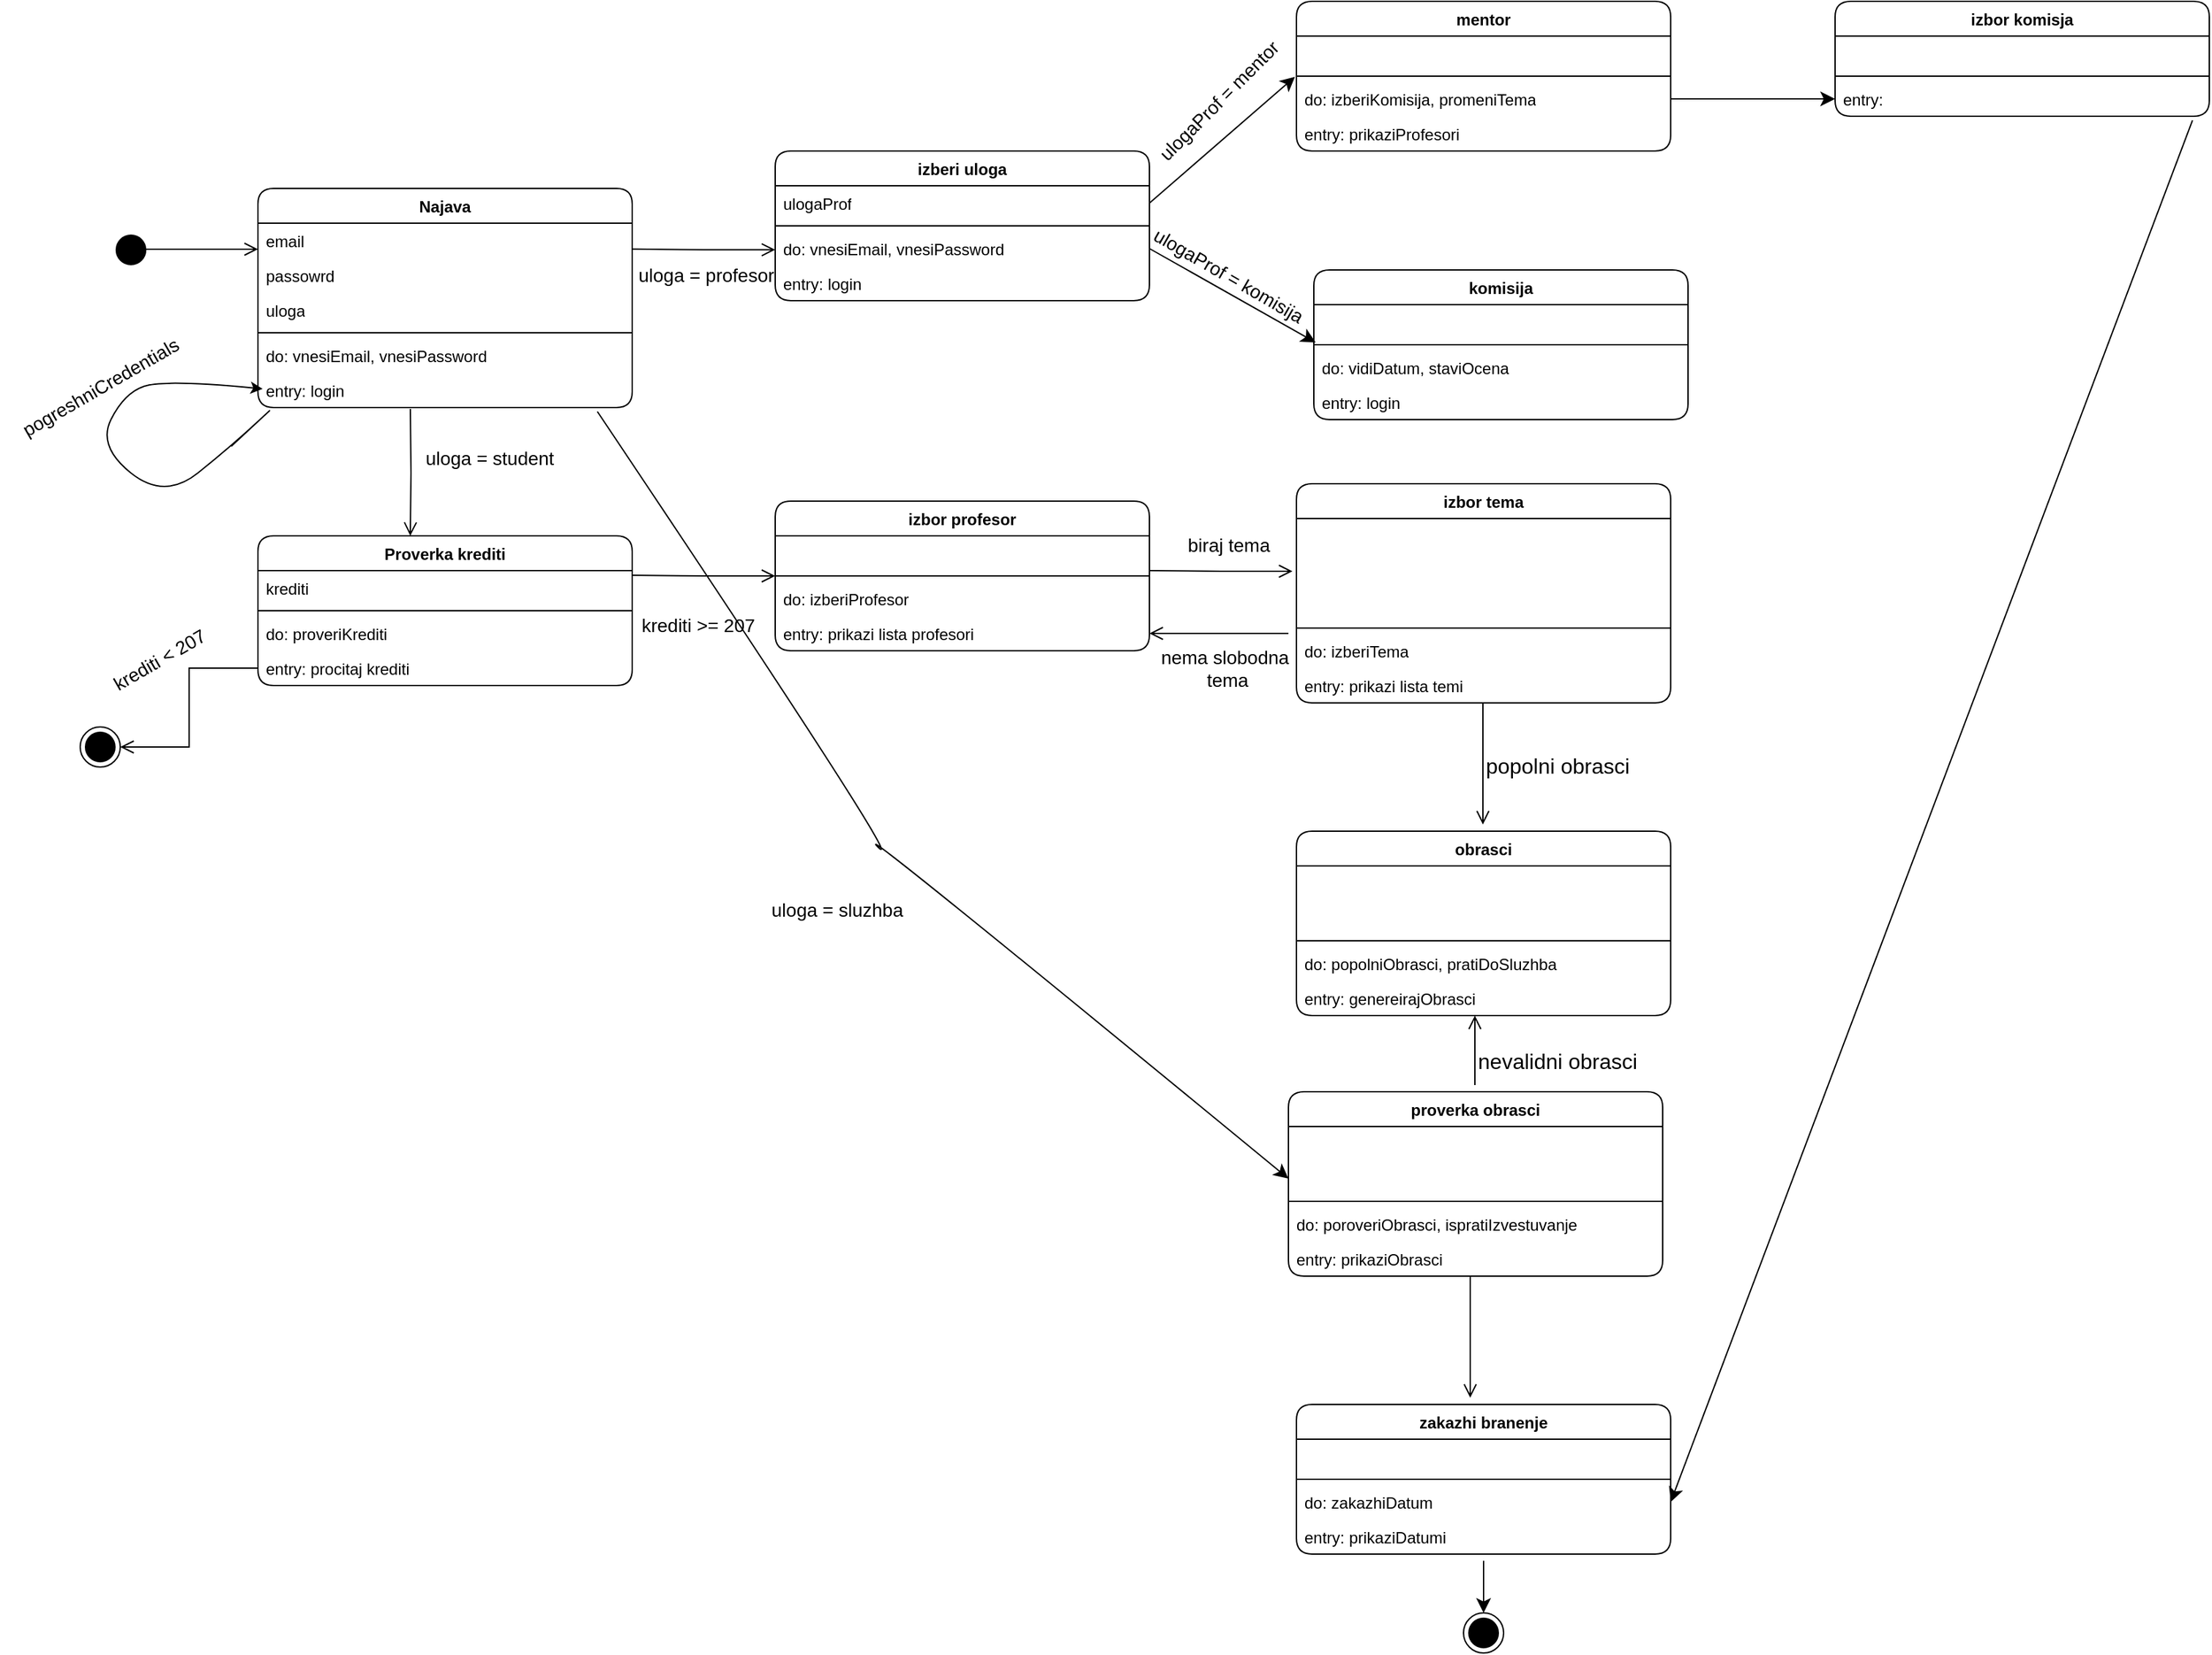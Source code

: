 <mxfile version="26.1.2">
  <diagram name="Page-1" id="0AKVcYbRRuuevLQ__fyt">
    <mxGraphModel dx="2593" dy="1393" grid="1" gridSize="13" guides="1" tooltips="1" connect="1" arrows="1" fold="1" page="0" pageScale="1" pageWidth="850" pageHeight="1100" math="0" shadow="0">
      <root>
        <mxCell id="0" />
        <mxCell id="1" parent="0" />
        <mxCell id="V9heyApbQKxrbfZ2U7eS-2" value="Najava" style="swimlane;fontStyle=1;align=center;verticalAlign=top;childLayout=stackLayout;horizontal=1;startSize=26;horizontalStack=0;resizeParent=1;resizeParentMax=0;resizeLast=0;collapsible=1;marginBottom=0;whiteSpace=wrap;html=1;rounded=1;swimlaneLine=1;labelBackgroundColor=none;" vertex="1" parent="1">
          <mxGeometry x="-296" y="-65" width="280" height="164" as="geometry" />
        </mxCell>
        <mxCell id="V9heyApbQKxrbfZ2U7eS-3" value="email&lt;div&gt;&lt;br&gt;&lt;/div&gt;" style="text;strokeColor=none;fillColor=none;align=left;verticalAlign=top;spacingLeft=4;spacingRight=4;overflow=hidden;rotatable=0;points=[[0,0.5],[1,0.5]];portConstraint=eastwest;whiteSpace=wrap;html=1;labelBackgroundColor=none;" vertex="1" parent="V9heyApbQKxrbfZ2U7eS-2">
          <mxGeometry y="26" width="280" height="26" as="geometry" />
        </mxCell>
        <mxCell id="V9heyApbQKxrbfZ2U7eS-4" value="passowrd" style="text;strokeColor=none;fillColor=none;align=left;verticalAlign=top;spacingLeft=4;spacingRight=4;overflow=hidden;rotatable=0;points=[[0,0.5],[1,0.5]];portConstraint=eastwest;whiteSpace=wrap;html=1;labelBackgroundColor=none;" vertex="1" parent="V9heyApbQKxrbfZ2U7eS-2">
          <mxGeometry y="52" width="280" height="26" as="geometry" />
        </mxCell>
        <mxCell id="V9heyApbQKxrbfZ2U7eS-18" value="uloga" style="text;strokeColor=none;fillColor=none;align=left;verticalAlign=top;spacingLeft=4;spacingRight=4;overflow=hidden;rotatable=0;points=[[0,0.5],[1,0.5]];portConstraint=eastwest;whiteSpace=wrap;html=1;labelBackgroundColor=none;" vertex="1" parent="V9heyApbQKxrbfZ2U7eS-2">
          <mxGeometry y="78" width="280" height="26" as="geometry" />
        </mxCell>
        <mxCell id="V9heyApbQKxrbfZ2U7eS-5" value="" style="line;strokeWidth=1;fillColor=none;align=left;verticalAlign=middle;spacingTop=-1;spacingLeft=3;spacingRight=3;rotatable=0;labelPosition=right;points=[];portConstraint=eastwest;labelBackgroundColor=none;" vertex="1" parent="V9heyApbQKxrbfZ2U7eS-2">
          <mxGeometry y="104" width="280" height="8" as="geometry" />
        </mxCell>
        <mxCell id="V9heyApbQKxrbfZ2U7eS-6" value="do: vnesiEmail, vnesiPassword&lt;div&gt;&lt;br&gt;&lt;/div&gt;" style="text;strokeColor=none;fillColor=none;align=left;verticalAlign=top;spacingLeft=4;spacingRight=4;overflow=hidden;rotatable=0;points=[[0,0.5],[1,0.5]];portConstraint=eastwest;whiteSpace=wrap;html=1;labelBackgroundColor=none;" vertex="1" parent="V9heyApbQKxrbfZ2U7eS-2">
          <mxGeometry y="112" width="280" height="26" as="geometry" />
        </mxCell>
        <mxCell id="V9heyApbQKxrbfZ2U7eS-7" value="&lt;div&gt;entry: login&lt;/div&gt;" style="text;strokeColor=none;fillColor=none;align=left;verticalAlign=top;spacingLeft=4;spacingRight=4;overflow=hidden;rotatable=0;points=[[0,0.5],[1,0.5]];portConstraint=eastwest;whiteSpace=wrap;html=1;labelBackgroundColor=none;" vertex="1" parent="V9heyApbQKxrbfZ2U7eS-2">
          <mxGeometry y="138" width="280" height="26" as="geometry" />
        </mxCell>
        <mxCell id="V9heyApbQKxrbfZ2U7eS-8" value="" style="ellipse;html=1;shape=startState;rounded=15;align=center;verticalAlign=top;fontFamily=Helvetica;fontSize=12;fontStyle=1;labelBackgroundColor=none;fillColor=light-dark(#000000, #ffffff);" vertex="1" parent="1">
          <mxGeometry x="-406" y="-34" width="30" height="30" as="geometry" />
        </mxCell>
        <mxCell id="V9heyApbQKxrbfZ2U7eS-9" value="" style="edgeStyle=orthogonalEdgeStyle;html=1;verticalAlign=bottom;endArrow=open;endSize=8;rounded=0;fontFamily=Helvetica;fontSize=12;fontColor=default;fontStyle=1;labelBackgroundColor=none;" edge="1" parent="1">
          <mxGeometry relative="1" as="geometry">
            <mxPoint x="-296" y="-19.5" as="targetPoint" />
            <mxPoint x="-381" y="-19.5" as="sourcePoint" />
          </mxGeometry>
        </mxCell>
        <mxCell id="V9heyApbQKxrbfZ2U7eS-10" value="" style="curved=1;endArrow=classic;html=1;rounded=0;" edge="1" parent="1">
          <mxGeometry width="50" height="50" relative="1" as="geometry">
            <mxPoint x="-316" y="128" as="sourcePoint" />
            <mxPoint x="-292.5" y="85" as="targetPoint" />
            <Array as="points">
              <mxPoint x="-273" y="88" />
              <mxPoint x="-316" y="128" />
              <mxPoint x="-366" y="168" />
              <mxPoint x="-416" y="128" />
              <mxPoint x="-396" y="88" />
              <mxPoint x="-366" y="78" />
            </Array>
          </mxGeometry>
        </mxCell>
        <mxCell id="V9heyApbQKxrbfZ2U7eS-11" value="pogreshniCredentials" style="text;html=1;align=center;verticalAlign=middle;resizable=0;points=[];autosize=1;strokeColor=none;fillColor=none;rotation=-30;fontSize=14;" vertex="1" parent="1">
          <mxGeometry x="-492" y="71" width="156" height="26" as="geometry" />
        </mxCell>
        <mxCell id="V9heyApbQKxrbfZ2U7eS-12" value="Proverka krediti" style="swimlane;fontStyle=1;align=center;verticalAlign=top;childLayout=stackLayout;horizontal=1;startSize=26;horizontalStack=0;resizeParent=1;resizeParentMax=0;resizeLast=0;collapsible=1;marginBottom=0;whiteSpace=wrap;html=1;rounded=1;swimlaneLine=1;labelBackgroundColor=none;" vertex="1" parent="1">
          <mxGeometry x="-296" y="195" width="280" height="112" as="geometry" />
        </mxCell>
        <mxCell id="V9heyApbQKxrbfZ2U7eS-13" value="&lt;div&gt;krediti&lt;/div&gt;" style="text;strokeColor=none;fillColor=none;align=left;verticalAlign=top;spacingLeft=4;spacingRight=4;overflow=hidden;rotatable=0;points=[[0,0.5],[1,0.5]];portConstraint=eastwest;whiteSpace=wrap;html=1;labelBackgroundColor=none;" vertex="1" parent="V9heyApbQKxrbfZ2U7eS-12">
          <mxGeometry y="26" width="280" height="26" as="geometry" />
        </mxCell>
        <mxCell id="V9heyApbQKxrbfZ2U7eS-15" value="" style="line;strokeWidth=1;fillColor=none;align=left;verticalAlign=middle;spacingTop=-1;spacingLeft=3;spacingRight=3;rotatable=0;labelPosition=right;points=[];portConstraint=eastwest;labelBackgroundColor=none;" vertex="1" parent="V9heyApbQKxrbfZ2U7eS-12">
          <mxGeometry y="52" width="280" height="8" as="geometry" />
        </mxCell>
        <mxCell id="V9heyApbQKxrbfZ2U7eS-16" value="do: proveriKrediti&lt;div&gt;&lt;br&gt;&lt;/div&gt;" style="text;strokeColor=none;fillColor=none;align=left;verticalAlign=top;spacingLeft=4;spacingRight=4;overflow=hidden;rotatable=0;points=[[0,0.5],[1,0.5]];portConstraint=eastwest;whiteSpace=wrap;html=1;labelBackgroundColor=none;" vertex="1" parent="V9heyApbQKxrbfZ2U7eS-12">
          <mxGeometry y="60" width="280" height="26" as="geometry" />
        </mxCell>
        <mxCell id="V9heyApbQKxrbfZ2U7eS-17" value="&lt;div&gt;entry: procitaj krediti&amp;nbsp;&lt;/div&gt;&lt;div&gt;&lt;br&gt;&lt;/div&gt;" style="text;strokeColor=none;fillColor=none;align=left;verticalAlign=top;spacingLeft=4;spacingRight=4;overflow=hidden;rotatable=0;points=[[0,0.5],[1,0.5]];portConstraint=eastwest;whiteSpace=wrap;html=1;labelBackgroundColor=none;" vertex="1" parent="V9heyApbQKxrbfZ2U7eS-12">
          <mxGeometry y="86" width="280" height="26" as="geometry" />
        </mxCell>
        <mxCell id="V9heyApbQKxrbfZ2U7eS-21" value="uloga = student" style="text;html=1;align=center;verticalAlign=middle;resizable=0;points=[];autosize=1;strokeColor=none;fillColor=none;fontSize=14;" vertex="1" parent="1">
          <mxGeometry x="-188" y="124" width="130" height="26" as="geometry" />
        </mxCell>
        <mxCell id="V9heyApbQKxrbfZ2U7eS-22" value="" style="ellipse;html=1;shape=endState;fillColor=#000000;strokeColor=default;" vertex="1" parent="1">
          <mxGeometry x="-429" y="338" width="30" height="30" as="geometry" />
        </mxCell>
        <mxCell id="V9heyApbQKxrbfZ2U7eS-23" value="" style="edgeStyle=orthogonalEdgeStyle;html=1;verticalAlign=bottom;endArrow=open;endSize=8;rounded=0;fontFamily=Helvetica;fontSize=12;fontColor=default;fontStyle=1;labelBackgroundColor=none;entryX=0.407;entryY=0;entryDx=0;entryDy=0;entryPerimeter=0;" edge="1" parent="1" target="V9heyApbQKxrbfZ2U7eS-12">
          <mxGeometry relative="1" as="geometry">
            <mxPoint x="-182" y="169" as="targetPoint" />
            <mxPoint x="-182" y="100" as="sourcePoint" />
          </mxGeometry>
        </mxCell>
        <mxCell id="V9heyApbQKxrbfZ2U7eS-25" value="" style="edgeStyle=orthogonalEdgeStyle;html=1;verticalAlign=bottom;endArrow=open;endSize=8;rounded=0;fontFamily=Helvetica;fontSize=12;fontColor=default;fontStyle=1;labelBackgroundColor=none;entryX=1;entryY=0.5;entryDx=0;entryDy=0;exitX=0;exitY=0.5;exitDx=0;exitDy=0;" edge="1" parent="1" source="V9heyApbQKxrbfZ2U7eS-17" target="V9heyApbQKxrbfZ2U7eS-22">
          <mxGeometry relative="1" as="geometry">
            <mxPoint x="-356" y="351" as="targetPoint" />
            <mxPoint x="-356" y="247" as="sourcePoint" />
          </mxGeometry>
        </mxCell>
        <mxCell id="V9heyApbQKxrbfZ2U7eS-26" value="krediti &amp;lt; 207" style="text;html=1;align=center;verticalAlign=middle;resizable=0;points=[];autosize=1;strokeColor=none;fillColor=none;fontSize=14;rotation=-30;" vertex="1" parent="1">
          <mxGeometry x="-422" y="275" width="104" height="26" as="geometry" />
        </mxCell>
        <mxCell id="V9heyApbQKxrbfZ2U7eS-27" value="izbor profesor" style="swimlane;fontStyle=1;align=center;verticalAlign=top;childLayout=stackLayout;horizontal=1;startSize=26;horizontalStack=0;resizeParent=1;resizeParentMax=0;resizeLast=0;collapsible=1;marginBottom=0;whiteSpace=wrap;html=1;rounded=1;swimlaneLine=1;labelBackgroundColor=none;" vertex="1" parent="1">
          <mxGeometry x="91" y="169" width="280" height="112" as="geometry" />
        </mxCell>
        <mxCell id="V9heyApbQKxrbfZ2U7eS-29" value="&amp;nbsp; &amp;nbsp; &amp;nbsp; &amp;nbsp; &amp;nbsp; &amp;nbsp; &amp;nbsp; &amp;nbsp; &amp;nbsp; &amp;nbsp; &amp;nbsp; &amp;nbsp; &amp;nbsp; &amp;nbsp; &amp;nbsp; &amp;nbsp; &amp;nbsp; &amp;nbsp; &amp;nbsp; &amp;nbsp; &amp;nbsp; &amp;nbsp; &amp;nbsp; &amp;nbsp; &amp;nbsp; &amp;nbsp; &amp;nbsp; &amp;nbsp;" style="text;strokeColor=none;fillColor=none;align=left;verticalAlign=top;spacingLeft=4;spacingRight=4;overflow=hidden;rotatable=0;points=[[0,0.5],[1,0.5]];portConstraint=eastwest;whiteSpace=wrap;html=1;labelBackgroundColor=none;" vertex="1" parent="V9heyApbQKxrbfZ2U7eS-27">
          <mxGeometry y="26" width="280" height="26" as="geometry" />
        </mxCell>
        <mxCell id="V9heyApbQKxrbfZ2U7eS-31" value="" style="line;strokeWidth=1;fillColor=none;align=left;verticalAlign=middle;spacingTop=-1;spacingLeft=3;spacingRight=3;rotatable=0;labelPosition=right;points=[];portConstraint=eastwest;labelBackgroundColor=none;" vertex="1" parent="V9heyApbQKxrbfZ2U7eS-27">
          <mxGeometry y="52" width="280" height="8" as="geometry" />
        </mxCell>
        <mxCell id="V9heyApbQKxrbfZ2U7eS-32" value="do: izberiProfesor&lt;div&gt;&lt;br&gt;&lt;/div&gt;" style="text;strokeColor=none;fillColor=none;align=left;verticalAlign=top;spacingLeft=4;spacingRight=4;overflow=hidden;rotatable=0;points=[[0,0.5],[1,0.5]];portConstraint=eastwest;whiteSpace=wrap;html=1;labelBackgroundColor=none;" vertex="1" parent="V9heyApbQKxrbfZ2U7eS-27">
          <mxGeometry y="60" width="280" height="26" as="geometry" />
        </mxCell>
        <mxCell id="V9heyApbQKxrbfZ2U7eS-33" value="&lt;div&gt;entry: prikazi lista profesori&lt;/div&gt;" style="text;strokeColor=none;fillColor=none;align=left;verticalAlign=top;spacingLeft=4;spacingRight=4;overflow=hidden;rotatable=0;points=[[0,0.5],[1,0.5]];portConstraint=eastwest;whiteSpace=wrap;html=1;labelBackgroundColor=none;" vertex="1" parent="V9heyApbQKxrbfZ2U7eS-27">
          <mxGeometry y="86" width="280" height="26" as="geometry" />
        </mxCell>
        <mxCell id="V9heyApbQKxrbfZ2U7eS-35" value="" style="edgeStyle=orthogonalEdgeStyle;html=1;verticalAlign=bottom;endArrow=open;endSize=8;rounded=0;fontFamily=Helvetica;fontSize=12;fontColor=default;fontStyle=1;labelBackgroundColor=none;" edge="1" parent="1">
          <mxGeometry relative="1" as="geometry">
            <mxPoint x="91" y="225" as="targetPoint" />
            <mxPoint x="-16" y="224.5" as="sourcePoint" />
          </mxGeometry>
        </mxCell>
        <mxCell id="V9heyApbQKxrbfZ2U7eS-37" value="izbor tema" style="swimlane;fontStyle=1;align=center;verticalAlign=top;childLayout=stackLayout;horizontal=1;startSize=26;horizontalStack=0;resizeParent=1;resizeParentMax=0;resizeLast=0;collapsible=1;marginBottom=0;whiteSpace=wrap;html=1;rounded=1;swimlaneLine=1;labelBackgroundColor=none;" vertex="1" parent="1">
          <mxGeometry x="481" y="156" width="280" height="164" as="geometry" />
        </mxCell>
        <mxCell id="V9heyApbQKxrbfZ2U7eS-38" value="&lt;div&gt;&amp;nbsp; &amp;nbsp; &amp;nbsp; &amp;nbsp; &amp;nbsp; &amp;nbsp; &amp;nbsp; &amp;nbsp; &amp;nbsp; &amp;nbsp; &amp;nbsp; &amp;nbsp; &amp;nbsp; &amp;nbsp; &amp;nbsp; &amp;nbsp; &amp;nbsp; &amp;nbsp; &amp;nbsp;&lt;/div&gt;" style="text;strokeColor=none;fillColor=none;align=left;verticalAlign=top;spacingLeft=4;spacingRight=4;overflow=hidden;rotatable=0;points=[[0,0.5],[1,0.5]];portConstraint=eastwest;whiteSpace=wrap;html=1;labelBackgroundColor=none;" vertex="1" parent="V9heyApbQKxrbfZ2U7eS-37">
          <mxGeometry y="26" width="280" height="26" as="geometry" />
        </mxCell>
        <mxCell id="V9heyApbQKxrbfZ2U7eS-39" value="&amp;nbsp; &amp;nbsp; &amp;nbsp; &amp;nbsp; &amp;nbsp; &amp;nbsp; &amp;nbsp; &amp;nbsp; &amp;nbsp; &amp;nbsp; &amp;nbsp; &amp;nbsp; &amp;nbsp; &amp;nbsp; &amp;nbsp; &amp;nbsp; &amp;nbsp; &amp;nbsp;&amp;nbsp;" style="text;strokeColor=none;fillColor=none;align=left;verticalAlign=top;spacingLeft=4;spacingRight=4;overflow=hidden;rotatable=0;points=[[0,0.5],[1,0.5]];portConstraint=eastwest;whiteSpace=wrap;html=1;labelBackgroundColor=none;" vertex="1" parent="V9heyApbQKxrbfZ2U7eS-37">
          <mxGeometry y="52" width="280" height="26" as="geometry" />
        </mxCell>
        <mxCell id="V9heyApbQKxrbfZ2U7eS-43" value="&amp;nbsp; &amp;nbsp; &amp;nbsp; &amp;nbsp; &amp;nbsp; &amp;nbsp; &amp;nbsp; &amp;nbsp; &amp;nbsp; &amp;nbsp; &amp;nbsp; &amp;nbsp; &amp;nbsp; &amp;nbsp; &amp;nbsp;" style="text;strokeColor=none;fillColor=none;align=left;verticalAlign=top;spacingLeft=4;spacingRight=4;overflow=hidden;rotatable=0;points=[[0,0.5],[1,0.5]];portConstraint=eastwest;whiteSpace=wrap;html=1;labelBackgroundColor=none;" vertex="1" parent="V9heyApbQKxrbfZ2U7eS-37">
          <mxGeometry y="78" width="280" height="26" as="geometry" />
        </mxCell>
        <mxCell id="V9heyApbQKxrbfZ2U7eS-40" value="" style="line;strokeWidth=1;fillColor=none;align=left;verticalAlign=middle;spacingTop=-1;spacingLeft=3;spacingRight=3;rotatable=0;labelPosition=right;points=[];portConstraint=eastwest;labelBackgroundColor=none;" vertex="1" parent="V9heyApbQKxrbfZ2U7eS-37">
          <mxGeometry y="104" width="280" height="8" as="geometry" />
        </mxCell>
        <mxCell id="V9heyApbQKxrbfZ2U7eS-41" value="do: izberiTema&lt;div&gt;&lt;br&gt;&lt;/div&gt;" style="text;strokeColor=none;fillColor=none;align=left;verticalAlign=top;spacingLeft=4;spacingRight=4;overflow=hidden;rotatable=0;points=[[0,0.5],[1,0.5]];portConstraint=eastwest;whiteSpace=wrap;html=1;labelBackgroundColor=none;" vertex="1" parent="V9heyApbQKxrbfZ2U7eS-37">
          <mxGeometry y="112" width="280" height="26" as="geometry" />
        </mxCell>
        <mxCell id="V9heyApbQKxrbfZ2U7eS-42" value="&lt;div&gt;entry: prikazi lista temi&lt;/div&gt;" style="text;strokeColor=none;fillColor=none;align=left;verticalAlign=top;spacingLeft=4;spacingRight=4;overflow=hidden;rotatable=0;points=[[0,0.5],[1,0.5]];portConstraint=eastwest;whiteSpace=wrap;html=1;labelBackgroundColor=none;" vertex="1" parent="V9heyApbQKxrbfZ2U7eS-37">
          <mxGeometry y="138" width="280" height="26" as="geometry" />
        </mxCell>
        <mxCell id="V9heyApbQKxrbfZ2U7eS-44" value="" style="edgeStyle=orthogonalEdgeStyle;html=1;verticalAlign=bottom;endArrow=open;endSize=8;rounded=0;fontFamily=Helvetica;fontSize=12;fontColor=default;fontStyle=1;labelBackgroundColor=none;" edge="1" parent="1">
          <mxGeometry relative="1" as="geometry">
            <mxPoint x="478" y="221.5" as="targetPoint" />
            <mxPoint x="371" y="221" as="sourcePoint" />
          </mxGeometry>
        </mxCell>
        <mxCell id="V9heyApbQKxrbfZ2U7eS-45" value="" style="edgeStyle=orthogonalEdgeStyle;html=1;verticalAlign=bottom;endArrow=open;endSize=8;rounded=0;fontFamily=Helvetica;fontSize=12;fontColor=default;fontStyle=1;labelBackgroundColor=none;" edge="1" parent="1">
          <mxGeometry relative="1" as="geometry">
            <mxPoint x="371" y="268" as="targetPoint" />
            <mxPoint x="475" y="268" as="sourcePoint" />
          </mxGeometry>
        </mxCell>
        <mxCell id="V9heyApbQKxrbfZ2U7eS-46" value="nema slobodna&amp;nbsp;&lt;br&gt;tema" style="text;html=1;align=center;verticalAlign=middle;resizable=0;points=[];autosize=1;strokeColor=none;fillColor=none;fontSize=14;" vertex="1" parent="1">
          <mxGeometry x="364" y="268" width="130" height="52" as="geometry" />
        </mxCell>
        <mxCell id="V9heyApbQKxrbfZ2U7eS-47" value="biraj tema" style="text;html=1;align=center;verticalAlign=middle;resizable=0;points=[];autosize=1;strokeColor=none;fillColor=none;fontSize=14;" vertex="1" parent="1">
          <mxGeometry x="384" y="189" width="91" height="26" as="geometry" />
        </mxCell>
        <mxCell id="V9heyApbQKxrbfZ2U7eS-48" value="obrasci" style="swimlane;fontStyle=1;align=center;verticalAlign=top;childLayout=stackLayout;horizontal=1;startSize=26;horizontalStack=0;resizeParent=1;resizeParentMax=0;resizeLast=0;collapsible=1;marginBottom=0;whiteSpace=wrap;html=1;rounded=1;swimlaneLine=1;labelBackgroundColor=none;" vertex="1" parent="1">
          <mxGeometry x="481" y="416" width="280" height="138" as="geometry" />
        </mxCell>
        <mxCell id="V9heyApbQKxrbfZ2U7eS-50" value="&amp;nbsp; &amp;nbsp; &amp;nbsp; &amp;nbsp; &amp;nbsp; &amp;nbsp; &amp;nbsp; &amp;nbsp; &amp;nbsp; &amp;nbsp; &amp;nbsp; &amp;nbsp; &amp;nbsp; &amp;nbsp; &amp;nbsp; &amp;nbsp;&amp;nbsp;" style="text;strokeColor=none;fillColor=none;align=left;verticalAlign=top;spacingLeft=4;spacingRight=4;overflow=hidden;rotatable=0;points=[[0,0.5],[1,0.5]];portConstraint=eastwest;whiteSpace=wrap;html=1;labelBackgroundColor=none;" vertex="1" parent="V9heyApbQKxrbfZ2U7eS-48">
          <mxGeometry y="26" width="280" height="26" as="geometry" />
        </mxCell>
        <mxCell id="V9heyApbQKxrbfZ2U7eS-51" value="&amp;nbsp; &amp;nbsp; &amp;nbsp; &amp;nbsp; &amp;nbsp; &amp;nbsp; &amp;nbsp; &amp;nbsp; &amp;nbsp; &amp;nbsp; &amp;nbsp; &amp;nbsp; &amp;nbsp; &amp;nbsp; &amp;nbsp;&amp;nbsp;" style="text;strokeColor=none;fillColor=none;align=left;verticalAlign=top;spacingLeft=4;spacingRight=4;overflow=hidden;rotatable=0;points=[[0,0.5],[1,0.5]];portConstraint=eastwest;whiteSpace=wrap;html=1;labelBackgroundColor=none;" vertex="1" parent="V9heyApbQKxrbfZ2U7eS-48">
          <mxGeometry y="52" width="280" height="26" as="geometry" />
        </mxCell>
        <mxCell id="V9heyApbQKxrbfZ2U7eS-52" value="" style="line;strokeWidth=1;fillColor=none;align=left;verticalAlign=middle;spacingTop=-1;spacingLeft=3;spacingRight=3;rotatable=0;labelPosition=right;points=[];portConstraint=eastwest;labelBackgroundColor=none;" vertex="1" parent="V9heyApbQKxrbfZ2U7eS-48">
          <mxGeometry y="78" width="280" height="8" as="geometry" />
        </mxCell>
        <mxCell id="V9heyApbQKxrbfZ2U7eS-53" value="do: popolniObrasci, pratiDoSluzhba&lt;div&gt;&lt;br&gt;&lt;/div&gt;" style="text;strokeColor=none;fillColor=none;align=left;verticalAlign=top;spacingLeft=4;spacingRight=4;overflow=hidden;rotatable=0;points=[[0,0.5],[1,0.5]];portConstraint=eastwest;whiteSpace=wrap;html=1;labelBackgroundColor=none;" vertex="1" parent="V9heyApbQKxrbfZ2U7eS-48">
          <mxGeometry y="86" width="280" height="26" as="geometry" />
        </mxCell>
        <mxCell id="V9heyApbQKxrbfZ2U7eS-54" value="&lt;div&gt;entry: genereirajObrasci&lt;/div&gt;" style="text;strokeColor=none;fillColor=none;align=left;verticalAlign=top;spacingLeft=4;spacingRight=4;overflow=hidden;rotatable=0;points=[[0,0.5],[1,0.5]];portConstraint=eastwest;whiteSpace=wrap;html=1;labelBackgroundColor=none;" vertex="1" parent="V9heyApbQKxrbfZ2U7eS-48">
          <mxGeometry y="112" width="280" height="26" as="geometry" />
        </mxCell>
        <mxCell id="V9heyApbQKxrbfZ2U7eS-55" value="" style="edgeStyle=orthogonalEdgeStyle;html=1;verticalAlign=bottom;endArrow=open;endSize=8;rounded=0;fontFamily=Helvetica;fontSize=12;fontColor=default;fontStyle=1;labelBackgroundColor=none;" edge="1" parent="1">
          <mxGeometry relative="1" as="geometry">
            <mxPoint x="620.5" y="411" as="targetPoint" />
            <mxPoint x="620.5" y="320" as="sourcePoint" />
          </mxGeometry>
        </mxCell>
        <mxCell id="V9heyApbQKxrbfZ2U7eS-56" value="proverka obrasci" style="swimlane;fontStyle=1;align=center;verticalAlign=top;childLayout=stackLayout;horizontal=1;startSize=26;horizontalStack=0;resizeParent=1;resizeParentMax=0;resizeLast=0;collapsible=1;marginBottom=0;whiteSpace=wrap;html=1;rounded=1;swimlaneLine=1;labelBackgroundColor=none;" vertex="1" parent="1">
          <mxGeometry x="475" y="611" width="280" height="138" as="geometry" />
        </mxCell>
        <mxCell id="V9heyApbQKxrbfZ2U7eS-57" value="&amp;nbsp; &amp;nbsp; &amp;nbsp; &amp;nbsp; &amp;nbsp; &amp;nbsp; &amp;nbsp; &amp;nbsp; &amp;nbsp; &amp;nbsp; &amp;nbsp; &amp;nbsp; &amp;nbsp; &amp;nbsp; &amp;nbsp; &amp;nbsp; &amp;nbsp; &amp;nbsp; &amp;nbsp; &amp;nbsp; &amp;nbsp; &amp;nbsp; &amp;nbsp;&amp;nbsp;" style="text;strokeColor=none;fillColor=none;align=left;verticalAlign=top;spacingLeft=4;spacingRight=4;overflow=hidden;rotatable=0;points=[[0,0.5],[1,0.5]];portConstraint=eastwest;whiteSpace=wrap;html=1;labelBackgroundColor=none;" vertex="1" parent="V9heyApbQKxrbfZ2U7eS-56">
          <mxGeometry y="26" width="280" height="26" as="geometry" />
        </mxCell>
        <mxCell id="V9heyApbQKxrbfZ2U7eS-58" value="&amp;nbsp; &amp;nbsp; &amp;nbsp; &amp;nbsp; &amp;nbsp; &amp;nbsp; &amp;nbsp; &amp;nbsp; &amp;nbsp; &amp;nbsp; &amp;nbsp; &amp;nbsp; &amp;nbsp; &amp;nbsp; &amp;nbsp; &amp;nbsp;" style="text;strokeColor=none;fillColor=none;align=left;verticalAlign=top;spacingLeft=4;spacingRight=4;overflow=hidden;rotatable=0;points=[[0,0.5],[1,0.5]];portConstraint=eastwest;whiteSpace=wrap;html=1;labelBackgroundColor=none;" vertex="1" parent="V9heyApbQKxrbfZ2U7eS-56">
          <mxGeometry y="52" width="280" height="26" as="geometry" />
        </mxCell>
        <mxCell id="V9heyApbQKxrbfZ2U7eS-59" value="" style="line;strokeWidth=1;fillColor=none;align=left;verticalAlign=middle;spacingTop=-1;spacingLeft=3;spacingRight=3;rotatable=0;labelPosition=right;points=[];portConstraint=eastwest;labelBackgroundColor=none;" vertex="1" parent="V9heyApbQKxrbfZ2U7eS-56">
          <mxGeometry y="78" width="280" height="8" as="geometry" />
        </mxCell>
        <mxCell id="V9heyApbQKxrbfZ2U7eS-60" value="do: poroveriObrasci, ispratiIzvestuvanje&lt;div&gt;&lt;br&gt;&lt;/div&gt;" style="text;strokeColor=none;fillColor=none;align=left;verticalAlign=top;spacingLeft=4;spacingRight=4;overflow=hidden;rotatable=0;points=[[0,0.5],[1,0.5]];portConstraint=eastwest;whiteSpace=wrap;html=1;labelBackgroundColor=none;" vertex="1" parent="V9heyApbQKxrbfZ2U7eS-56">
          <mxGeometry y="86" width="280" height="26" as="geometry" />
        </mxCell>
        <mxCell id="V9heyApbQKxrbfZ2U7eS-61" value="&lt;div&gt;entry: prikaziObrasci&lt;/div&gt;" style="text;strokeColor=none;fillColor=none;align=left;verticalAlign=top;spacingLeft=4;spacingRight=4;overflow=hidden;rotatable=0;points=[[0,0.5],[1,0.5]];portConstraint=eastwest;whiteSpace=wrap;html=1;labelBackgroundColor=none;" vertex="1" parent="V9heyApbQKxrbfZ2U7eS-56">
          <mxGeometry y="112" width="280" height="26" as="geometry" />
        </mxCell>
        <mxCell id="V9heyApbQKxrbfZ2U7eS-62" value="" style="edgeStyle=orthogonalEdgeStyle;html=1;verticalAlign=bottom;endArrow=open;endSize=8;rounded=0;fontFamily=Helvetica;fontSize=12;fontColor=default;fontStyle=1;labelBackgroundColor=none;" edge="1" parent="1">
          <mxGeometry relative="1" as="geometry">
            <mxPoint x="614.5" y="554" as="targetPoint" />
            <mxPoint x="614.5" y="606" as="sourcePoint" />
          </mxGeometry>
        </mxCell>
        <mxCell id="V9heyApbQKxrbfZ2U7eS-63" value="popolni obrasci" style="text;html=1;align=center;verticalAlign=middle;resizable=0;points=[];autosize=1;strokeColor=none;fillColor=none;fontSize=16;" vertex="1" parent="1">
          <mxGeometry x="611" y="347" width="130" height="39" as="geometry" />
        </mxCell>
        <mxCell id="V9heyApbQKxrbfZ2U7eS-64" value="nevalidni obrasci" style="text;html=1;align=center;verticalAlign=middle;resizable=0;points=[];autosize=1;strokeColor=none;fillColor=none;fontSize=16;" vertex="1" parent="1">
          <mxGeometry x="604.5" y="568" width="143" height="39" as="geometry" />
        </mxCell>
        <mxCell id="V9heyApbQKxrbfZ2U7eS-66" value="" style="curved=1;endArrow=classic;html=1;rounded=0;fontSize=12;startSize=8;endSize=8;exitX=0.907;exitY=1.115;exitDx=0;exitDy=0;exitPerimeter=0;entryX=0;entryY=0.5;entryDx=0;entryDy=0;" edge="1" parent="1" source="V9heyApbQKxrbfZ2U7eS-7" target="V9heyApbQKxrbfZ2U7eS-58">
          <mxGeometry width="50" height="50" relative="1" as="geometry">
            <mxPoint x="52" y="351" as="sourcePoint" />
            <mxPoint x="325" y="390" as="targetPoint" />
            <Array as="points">
              <mxPoint x="193" y="453" />
              <mxPoint x="143" y="403" />
            </Array>
          </mxGeometry>
        </mxCell>
        <mxCell id="V9heyApbQKxrbfZ2U7eS-67" value="uloga = sluzhba" style="text;html=1;align=center;verticalAlign=middle;resizable=0;points=[];autosize=1;strokeColor=none;fillColor=none;fontSize=14;" vertex="1" parent="1">
          <mxGeometry x="72" y="462" width="130" height="26" as="geometry" />
        </mxCell>
        <mxCell id="V9heyApbQKxrbfZ2U7eS-68" value="krediti &amp;gt;= 207" style="text;html=1;align=center;verticalAlign=middle;resizable=0;points=[];autosize=1;strokeColor=none;fillColor=none;fontSize=14;" vertex="1" parent="1">
          <mxGeometry x="-26" y="249" width="117" height="26" as="geometry" />
        </mxCell>
        <mxCell id="V9heyApbQKxrbfZ2U7eS-69" value="izberi uloga" style="swimlane;fontStyle=1;align=center;verticalAlign=top;childLayout=stackLayout;horizontal=1;startSize=26;horizontalStack=0;resizeParent=1;resizeParentMax=0;resizeLast=0;collapsible=1;marginBottom=0;whiteSpace=wrap;html=1;rounded=1;swimlaneLine=1;labelBackgroundColor=none;" vertex="1" parent="1">
          <mxGeometry x="91" y="-93" width="280" height="112" as="geometry" />
        </mxCell>
        <mxCell id="V9heyApbQKxrbfZ2U7eS-72" value="ulogaProf" style="text;strokeColor=none;fillColor=none;align=left;verticalAlign=top;spacingLeft=4;spacingRight=4;overflow=hidden;rotatable=0;points=[[0,0.5],[1,0.5]];portConstraint=eastwest;whiteSpace=wrap;html=1;labelBackgroundColor=none;" vertex="1" parent="V9heyApbQKxrbfZ2U7eS-69">
          <mxGeometry y="26" width="280" height="26" as="geometry" />
        </mxCell>
        <mxCell id="V9heyApbQKxrbfZ2U7eS-73" value="" style="line;strokeWidth=1;fillColor=none;align=left;verticalAlign=middle;spacingTop=-1;spacingLeft=3;spacingRight=3;rotatable=0;labelPosition=right;points=[];portConstraint=eastwest;labelBackgroundColor=none;" vertex="1" parent="V9heyApbQKxrbfZ2U7eS-69">
          <mxGeometry y="52" width="280" height="8" as="geometry" />
        </mxCell>
        <mxCell id="V9heyApbQKxrbfZ2U7eS-74" value="do: vnesiEmail, vnesiPassword&lt;div&gt;&lt;br&gt;&lt;/div&gt;" style="text;strokeColor=none;fillColor=none;align=left;verticalAlign=top;spacingLeft=4;spacingRight=4;overflow=hidden;rotatable=0;points=[[0,0.5],[1,0.5]];portConstraint=eastwest;whiteSpace=wrap;html=1;labelBackgroundColor=none;" vertex="1" parent="V9heyApbQKxrbfZ2U7eS-69">
          <mxGeometry y="60" width="280" height="26" as="geometry" />
        </mxCell>
        <mxCell id="V9heyApbQKxrbfZ2U7eS-75" value="&lt;div&gt;entry: login&lt;/div&gt;" style="text;strokeColor=none;fillColor=none;align=left;verticalAlign=top;spacingLeft=4;spacingRight=4;overflow=hidden;rotatable=0;points=[[0,0.5],[1,0.5]];portConstraint=eastwest;whiteSpace=wrap;html=1;labelBackgroundColor=none;" vertex="1" parent="V9heyApbQKxrbfZ2U7eS-69">
          <mxGeometry y="86" width="280" height="26" as="geometry" />
        </mxCell>
        <mxCell id="V9heyApbQKxrbfZ2U7eS-76" value="" style="edgeStyle=orthogonalEdgeStyle;html=1;verticalAlign=bottom;endArrow=open;endSize=8;rounded=0;fontFamily=Helvetica;fontSize=12;fontColor=default;fontStyle=1;labelBackgroundColor=none;" edge="1" parent="1">
          <mxGeometry relative="1" as="geometry">
            <mxPoint x="91" y="-19.12" as="targetPoint" />
            <mxPoint x="-16" y="-19.62" as="sourcePoint" />
          </mxGeometry>
        </mxCell>
        <mxCell id="V9heyApbQKxrbfZ2U7eS-77" value="uloga = profesor" style="text;html=1;align=center;verticalAlign=middle;resizable=0;points=[];autosize=1;strokeColor=none;fillColor=none;fontSize=14;" vertex="1" parent="1">
          <mxGeometry x="-26" y="-13" width="130" height="26" as="geometry" />
        </mxCell>
        <mxCell id="V9heyApbQKxrbfZ2U7eS-78" value="komisija" style="swimlane;fontStyle=1;align=center;verticalAlign=top;childLayout=stackLayout;horizontal=1;startSize=26;horizontalStack=0;resizeParent=1;resizeParentMax=0;resizeLast=0;collapsible=1;marginBottom=0;whiteSpace=wrap;html=1;rounded=1;swimlaneLine=1;labelBackgroundColor=none;" vertex="1" parent="1">
          <mxGeometry x="494" y="-4" width="280" height="112" as="geometry" />
        </mxCell>
        <mxCell id="V9heyApbQKxrbfZ2U7eS-79" value="&amp;nbsp; &amp;nbsp; &amp;nbsp; &amp;nbsp; &amp;nbsp; &amp;nbsp; &amp;nbsp; &amp;nbsp; &amp;nbsp; &amp;nbsp; &amp;nbsp; &amp;nbsp; &amp;nbsp; &amp;nbsp; &amp;nbsp; &amp;nbsp; &amp;nbsp; &amp;nbsp;" style="text;strokeColor=none;fillColor=none;align=left;verticalAlign=top;spacingLeft=4;spacingRight=4;overflow=hidden;rotatable=0;points=[[0,0.5],[1,0.5]];portConstraint=eastwest;whiteSpace=wrap;html=1;labelBackgroundColor=none;" vertex="1" parent="V9heyApbQKxrbfZ2U7eS-78">
          <mxGeometry y="26" width="280" height="26" as="geometry" />
        </mxCell>
        <mxCell id="V9heyApbQKxrbfZ2U7eS-80" value="" style="line;strokeWidth=1;fillColor=none;align=left;verticalAlign=middle;spacingTop=-1;spacingLeft=3;spacingRight=3;rotatable=0;labelPosition=right;points=[];portConstraint=eastwest;labelBackgroundColor=none;" vertex="1" parent="V9heyApbQKxrbfZ2U7eS-78">
          <mxGeometry y="52" width="280" height="8" as="geometry" />
        </mxCell>
        <mxCell id="V9heyApbQKxrbfZ2U7eS-81" value="do: vidiDatum, staviOcena" style="text;strokeColor=none;fillColor=none;align=left;verticalAlign=top;spacingLeft=4;spacingRight=4;overflow=hidden;rotatable=0;points=[[0,0.5],[1,0.5]];portConstraint=eastwest;whiteSpace=wrap;html=1;labelBackgroundColor=none;" vertex="1" parent="V9heyApbQKxrbfZ2U7eS-78">
          <mxGeometry y="60" width="280" height="26" as="geometry" />
        </mxCell>
        <mxCell id="V9heyApbQKxrbfZ2U7eS-82" value="&lt;div&gt;entry: login&lt;/div&gt;" style="text;strokeColor=none;fillColor=none;align=left;verticalAlign=top;spacingLeft=4;spacingRight=4;overflow=hidden;rotatable=0;points=[[0,0.5],[1,0.5]];portConstraint=eastwest;whiteSpace=wrap;html=1;labelBackgroundColor=none;" vertex="1" parent="V9heyApbQKxrbfZ2U7eS-78">
          <mxGeometry y="86" width="280" height="26" as="geometry" />
        </mxCell>
        <mxCell id="V9heyApbQKxrbfZ2U7eS-83" value="mentor" style="swimlane;fontStyle=1;align=center;verticalAlign=top;childLayout=stackLayout;horizontal=1;startSize=26;horizontalStack=0;resizeParent=1;resizeParentMax=0;resizeLast=0;collapsible=1;marginBottom=0;whiteSpace=wrap;html=1;rounded=1;swimlaneLine=1;labelBackgroundColor=none;" vertex="1" parent="1">
          <mxGeometry x="481" y="-205" width="280" height="112" as="geometry" />
        </mxCell>
        <mxCell id="V9heyApbQKxrbfZ2U7eS-84" value="&amp;nbsp; &amp;nbsp; &amp;nbsp; &amp;nbsp; &amp;nbsp; &amp;nbsp; &amp;nbsp; &amp;nbsp; &amp;nbsp; &amp;nbsp; &amp;nbsp; &amp;nbsp; &amp;nbsp; &amp;nbsp; &amp;nbsp; &amp;nbsp; &amp;nbsp; &amp;nbsp; &amp;nbsp; &amp;nbsp; &amp;nbsp; &amp;nbsp; &amp;nbsp; &amp;nbsp; &amp;nbsp; &amp;nbsp; &amp;nbsp; &amp;nbsp; &amp;nbsp; &amp;nbsp; &amp;nbsp; &amp;nbsp;" style="text;strokeColor=none;fillColor=none;align=left;verticalAlign=top;spacingLeft=4;spacingRight=4;overflow=hidden;rotatable=0;points=[[0,0.5],[1,0.5]];portConstraint=eastwest;whiteSpace=wrap;html=1;labelBackgroundColor=none;" vertex="1" parent="V9heyApbQKxrbfZ2U7eS-83">
          <mxGeometry y="26" width="280" height="26" as="geometry" />
        </mxCell>
        <mxCell id="V9heyApbQKxrbfZ2U7eS-85" value="" style="line;strokeWidth=1;fillColor=none;align=left;verticalAlign=middle;spacingTop=-1;spacingLeft=3;spacingRight=3;rotatable=0;labelPosition=right;points=[];portConstraint=eastwest;labelBackgroundColor=none;" vertex="1" parent="V9heyApbQKxrbfZ2U7eS-83">
          <mxGeometry y="52" width="280" height="8" as="geometry" />
        </mxCell>
        <mxCell id="V9heyApbQKxrbfZ2U7eS-86" value="do: izberiKomisija, promeniTema" style="text;strokeColor=none;fillColor=none;align=left;verticalAlign=top;spacingLeft=4;spacingRight=4;overflow=hidden;rotatable=0;points=[[0,0.5],[1,0.5]];portConstraint=eastwest;whiteSpace=wrap;html=1;labelBackgroundColor=none;" vertex="1" parent="V9heyApbQKxrbfZ2U7eS-83">
          <mxGeometry y="60" width="280" height="26" as="geometry" />
        </mxCell>
        <mxCell id="V9heyApbQKxrbfZ2U7eS-87" value="&lt;div&gt;entry: prikaziProfesori&lt;/div&gt;" style="text;strokeColor=none;fillColor=none;align=left;verticalAlign=top;spacingLeft=4;spacingRight=4;overflow=hidden;rotatable=0;points=[[0,0.5],[1,0.5]];portConstraint=eastwest;whiteSpace=wrap;html=1;labelBackgroundColor=none;" vertex="1" parent="V9heyApbQKxrbfZ2U7eS-83">
          <mxGeometry y="86" width="280" height="26" as="geometry" />
        </mxCell>
        <mxCell id="V9heyApbQKxrbfZ2U7eS-88" style="edgeStyle=none;curved=1;rounded=0;orthogonalLoop=1;jettySize=auto;html=1;exitX=1;exitY=0.5;exitDx=0;exitDy=0;entryX=-0.004;entryY=-0.135;entryDx=0;entryDy=0;entryPerimeter=0;fontSize=12;startSize=8;endSize=8;" edge="1" parent="1" source="V9heyApbQKxrbfZ2U7eS-72" target="V9heyApbQKxrbfZ2U7eS-86">
          <mxGeometry relative="1" as="geometry" />
        </mxCell>
        <mxCell id="V9heyApbQKxrbfZ2U7eS-89" style="edgeStyle=none;curved=1;rounded=0;orthogonalLoop=1;jettySize=auto;html=1;exitX=1;exitY=0.5;exitDx=0;exitDy=0;entryX=0.005;entryY=1.087;entryDx=0;entryDy=0;entryPerimeter=0;fontSize=12;startSize=8;endSize=8;" edge="1" parent="1" source="V9heyApbQKxrbfZ2U7eS-74" target="V9heyApbQKxrbfZ2U7eS-79">
          <mxGeometry relative="1" as="geometry" />
        </mxCell>
        <mxCell id="V9heyApbQKxrbfZ2U7eS-90" value="ulogaProf = mentor" style="text;html=1;align=center;verticalAlign=middle;resizable=0;points=[];autosize=1;strokeColor=none;fillColor=none;fontSize=14;rotation=-45;" vertex="1" parent="1">
          <mxGeometry x="351" y="-143" width="143" height="26" as="geometry" />
        </mxCell>
        <mxCell id="V9heyApbQKxrbfZ2U7eS-91" value="ulogaProf = komisija" style="text;html=1;align=center;verticalAlign=middle;resizable=0;points=[];autosize=1;strokeColor=none;fillColor=none;fontSize=14;rotation=30;" vertex="1" parent="1">
          <mxGeometry x="351.5" y="-13" width="156" height="26" as="geometry" />
        </mxCell>
        <mxCell id="V9heyApbQKxrbfZ2U7eS-92" value="zakazhi branenje" style="swimlane;fontStyle=1;align=center;verticalAlign=top;childLayout=stackLayout;horizontal=1;startSize=26;horizontalStack=0;resizeParent=1;resizeParentMax=0;resizeLast=0;collapsible=1;marginBottom=0;whiteSpace=wrap;html=1;rounded=1;swimlaneLine=1;labelBackgroundColor=none;" vertex="1" parent="1">
          <mxGeometry x="481" y="845" width="280" height="112" as="geometry" />
        </mxCell>
        <mxCell id="V9heyApbQKxrbfZ2U7eS-93" value="&amp;nbsp; &amp;nbsp; &amp;nbsp; &amp;nbsp; &amp;nbsp; &amp;nbsp; &amp;nbsp; &amp;nbsp; &amp;nbsp; &amp;nbsp; &amp;nbsp; &amp;nbsp; &amp;nbsp; &amp;nbsp; &amp;nbsp; &amp;nbsp; &amp;nbsp;" style="text;strokeColor=none;fillColor=none;align=left;verticalAlign=top;spacingLeft=4;spacingRight=4;overflow=hidden;rotatable=0;points=[[0,0.5],[1,0.5]];portConstraint=eastwest;whiteSpace=wrap;html=1;labelBackgroundColor=none;" vertex="1" parent="V9heyApbQKxrbfZ2U7eS-92">
          <mxGeometry y="26" width="280" height="26" as="geometry" />
        </mxCell>
        <mxCell id="V9heyApbQKxrbfZ2U7eS-95" value="" style="line;strokeWidth=1;fillColor=none;align=left;verticalAlign=middle;spacingTop=-1;spacingLeft=3;spacingRight=3;rotatable=0;labelPosition=right;points=[];portConstraint=eastwest;labelBackgroundColor=none;" vertex="1" parent="V9heyApbQKxrbfZ2U7eS-92">
          <mxGeometry y="52" width="280" height="8" as="geometry" />
        </mxCell>
        <mxCell id="V9heyApbQKxrbfZ2U7eS-96" value="do: zakazhiDatum" style="text;strokeColor=none;fillColor=none;align=left;verticalAlign=top;spacingLeft=4;spacingRight=4;overflow=hidden;rotatable=0;points=[[0,0.5],[1,0.5]];portConstraint=eastwest;whiteSpace=wrap;html=1;labelBackgroundColor=none;" vertex="1" parent="V9heyApbQKxrbfZ2U7eS-92">
          <mxGeometry y="60" width="280" height="26" as="geometry" />
        </mxCell>
        <mxCell id="V9heyApbQKxrbfZ2U7eS-97" value="entry: prikaziDatumi" style="text;strokeColor=none;fillColor=none;align=left;verticalAlign=top;spacingLeft=4;spacingRight=4;overflow=hidden;rotatable=0;points=[[0,0.5],[1,0.5]];portConstraint=eastwest;whiteSpace=wrap;html=1;labelBackgroundColor=none;" vertex="1" parent="V9heyApbQKxrbfZ2U7eS-92">
          <mxGeometry y="86" width="280" height="26" as="geometry" />
        </mxCell>
        <mxCell id="V9heyApbQKxrbfZ2U7eS-98" value="" style="edgeStyle=orthogonalEdgeStyle;html=1;verticalAlign=bottom;endArrow=open;endSize=8;rounded=0;fontFamily=Helvetica;fontSize=12;fontColor=default;fontStyle=1;labelBackgroundColor=none;" edge="1" parent="1">
          <mxGeometry relative="1" as="geometry">
            <mxPoint x="611" y="840" as="targetPoint" />
            <mxPoint x="611" y="749" as="sourcePoint" />
          </mxGeometry>
        </mxCell>
        <mxCell id="V9heyApbQKxrbfZ2U7eS-99" value="" style="ellipse;html=1;shape=endState;fillColor=#000000;strokeColor=default;" vertex="1" parent="1">
          <mxGeometry x="606" y="1001" width="30" height="30" as="geometry" />
        </mxCell>
        <mxCell id="V9heyApbQKxrbfZ2U7eS-100" style="edgeStyle=none;curved=1;rounded=0;orthogonalLoop=1;jettySize=auto;html=1;fontSize=12;startSize=8;endSize=8;" edge="1" parent="1" target="V9heyApbQKxrbfZ2U7eS-99">
          <mxGeometry relative="1" as="geometry">
            <mxPoint x="621" y="962" as="sourcePoint" />
          </mxGeometry>
        </mxCell>
        <mxCell id="V9heyApbQKxrbfZ2U7eS-102" value="izbor komisja" style="swimlane;fontStyle=1;align=center;verticalAlign=top;childLayout=stackLayout;horizontal=1;startSize=26;horizontalStack=0;resizeParent=1;resizeParentMax=0;resizeLast=0;collapsible=1;marginBottom=0;whiteSpace=wrap;html=1;rounded=1;swimlaneLine=1;labelBackgroundColor=none;" vertex="1" parent="1">
          <mxGeometry x="884" y="-205" width="280" height="86" as="geometry" />
        </mxCell>
        <mxCell id="V9heyApbQKxrbfZ2U7eS-103" value="&amp;nbsp; &amp;nbsp; &amp;nbsp; &amp;nbsp; &amp;nbsp; &amp;nbsp; &amp;nbsp; &amp;nbsp; &amp;nbsp; &amp;nbsp; &amp;nbsp; &amp;nbsp; &amp;nbsp; &amp;nbsp; &amp;nbsp; &amp;nbsp; &amp;nbsp; &amp;nbsp; &amp;nbsp; &amp;nbsp; &amp;nbsp; &amp;nbsp; &amp;nbsp; &amp;nbsp; &amp;nbsp; &amp;nbsp; &amp;nbsp; &amp;nbsp; &amp;nbsp; &amp;nbsp; &amp;nbsp; &amp;nbsp;" style="text;strokeColor=none;fillColor=none;align=left;verticalAlign=top;spacingLeft=4;spacingRight=4;overflow=hidden;rotatable=0;points=[[0,0.5],[1,0.5]];portConstraint=eastwest;whiteSpace=wrap;html=1;labelBackgroundColor=none;" vertex="1" parent="V9heyApbQKxrbfZ2U7eS-102">
          <mxGeometry y="26" width="280" height="26" as="geometry" />
        </mxCell>
        <mxCell id="V9heyApbQKxrbfZ2U7eS-104" value="" style="line;strokeWidth=1;fillColor=none;align=left;verticalAlign=middle;spacingTop=-1;spacingLeft=3;spacingRight=3;rotatable=0;labelPosition=right;points=[];portConstraint=eastwest;labelBackgroundColor=none;" vertex="1" parent="V9heyApbQKxrbfZ2U7eS-102">
          <mxGeometry y="52" width="280" height="8" as="geometry" />
        </mxCell>
        <mxCell id="V9heyApbQKxrbfZ2U7eS-106" value="&lt;div&gt;entry:&lt;/div&gt;" style="text;strokeColor=none;fillColor=none;align=left;verticalAlign=top;spacingLeft=4;spacingRight=4;overflow=hidden;rotatable=0;points=[[0,0.5],[1,0.5]];portConstraint=eastwest;whiteSpace=wrap;html=1;labelBackgroundColor=none;" vertex="1" parent="V9heyApbQKxrbfZ2U7eS-102">
          <mxGeometry y="60" width="280" height="26" as="geometry" />
        </mxCell>
        <mxCell id="V9heyApbQKxrbfZ2U7eS-107" style="edgeStyle=none;curved=1;rounded=0;orthogonalLoop=1;jettySize=auto;html=1;exitX=1;exitY=0.5;exitDx=0;exitDy=0;entryX=0;entryY=0.5;entryDx=0;entryDy=0;fontSize=12;startSize=8;endSize=8;" edge="1" parent="1" source="V9heyApbQKxrbfZ2U7eS-86">
          <mxGeometry relative="1" as="geometry">
            <mxPoint x="884" y="-132" as="targetPoint" />
          </mxGeometry>
        </mxCell>
        <mxCell id="V9heyApbQKxrbfZ2U7eS-108" style="edgeStyle=none;curved=1;rounded=0;orthogonalLoop=1;jettySize=auto;html=1;exitX=0.955;exitY=1.117;exitDx=0;exitDy=0;entryX=1;entryY=0.5;entryDx=0;entryDy=0;fontSize=12;startSize=8;endSize=8;exitPerimeter=0;" edge="1" parent="1" source="V9heyApbQKxrbfZ2U7eS-106" target="V9heyApbQKxrbfZ2U7eS-96">
          <mxGeometry relative="1" as="geometry">
            <mxPoint x="1314.96" y="-93" as="sourcePoint" />
            <mxPoint x="910" y="999.892" as="targetPoint" />
          </mxGeometry>
        </mxCell>
      </root>
    </mxGraphModel>
  </diagram>
</mxfile>
